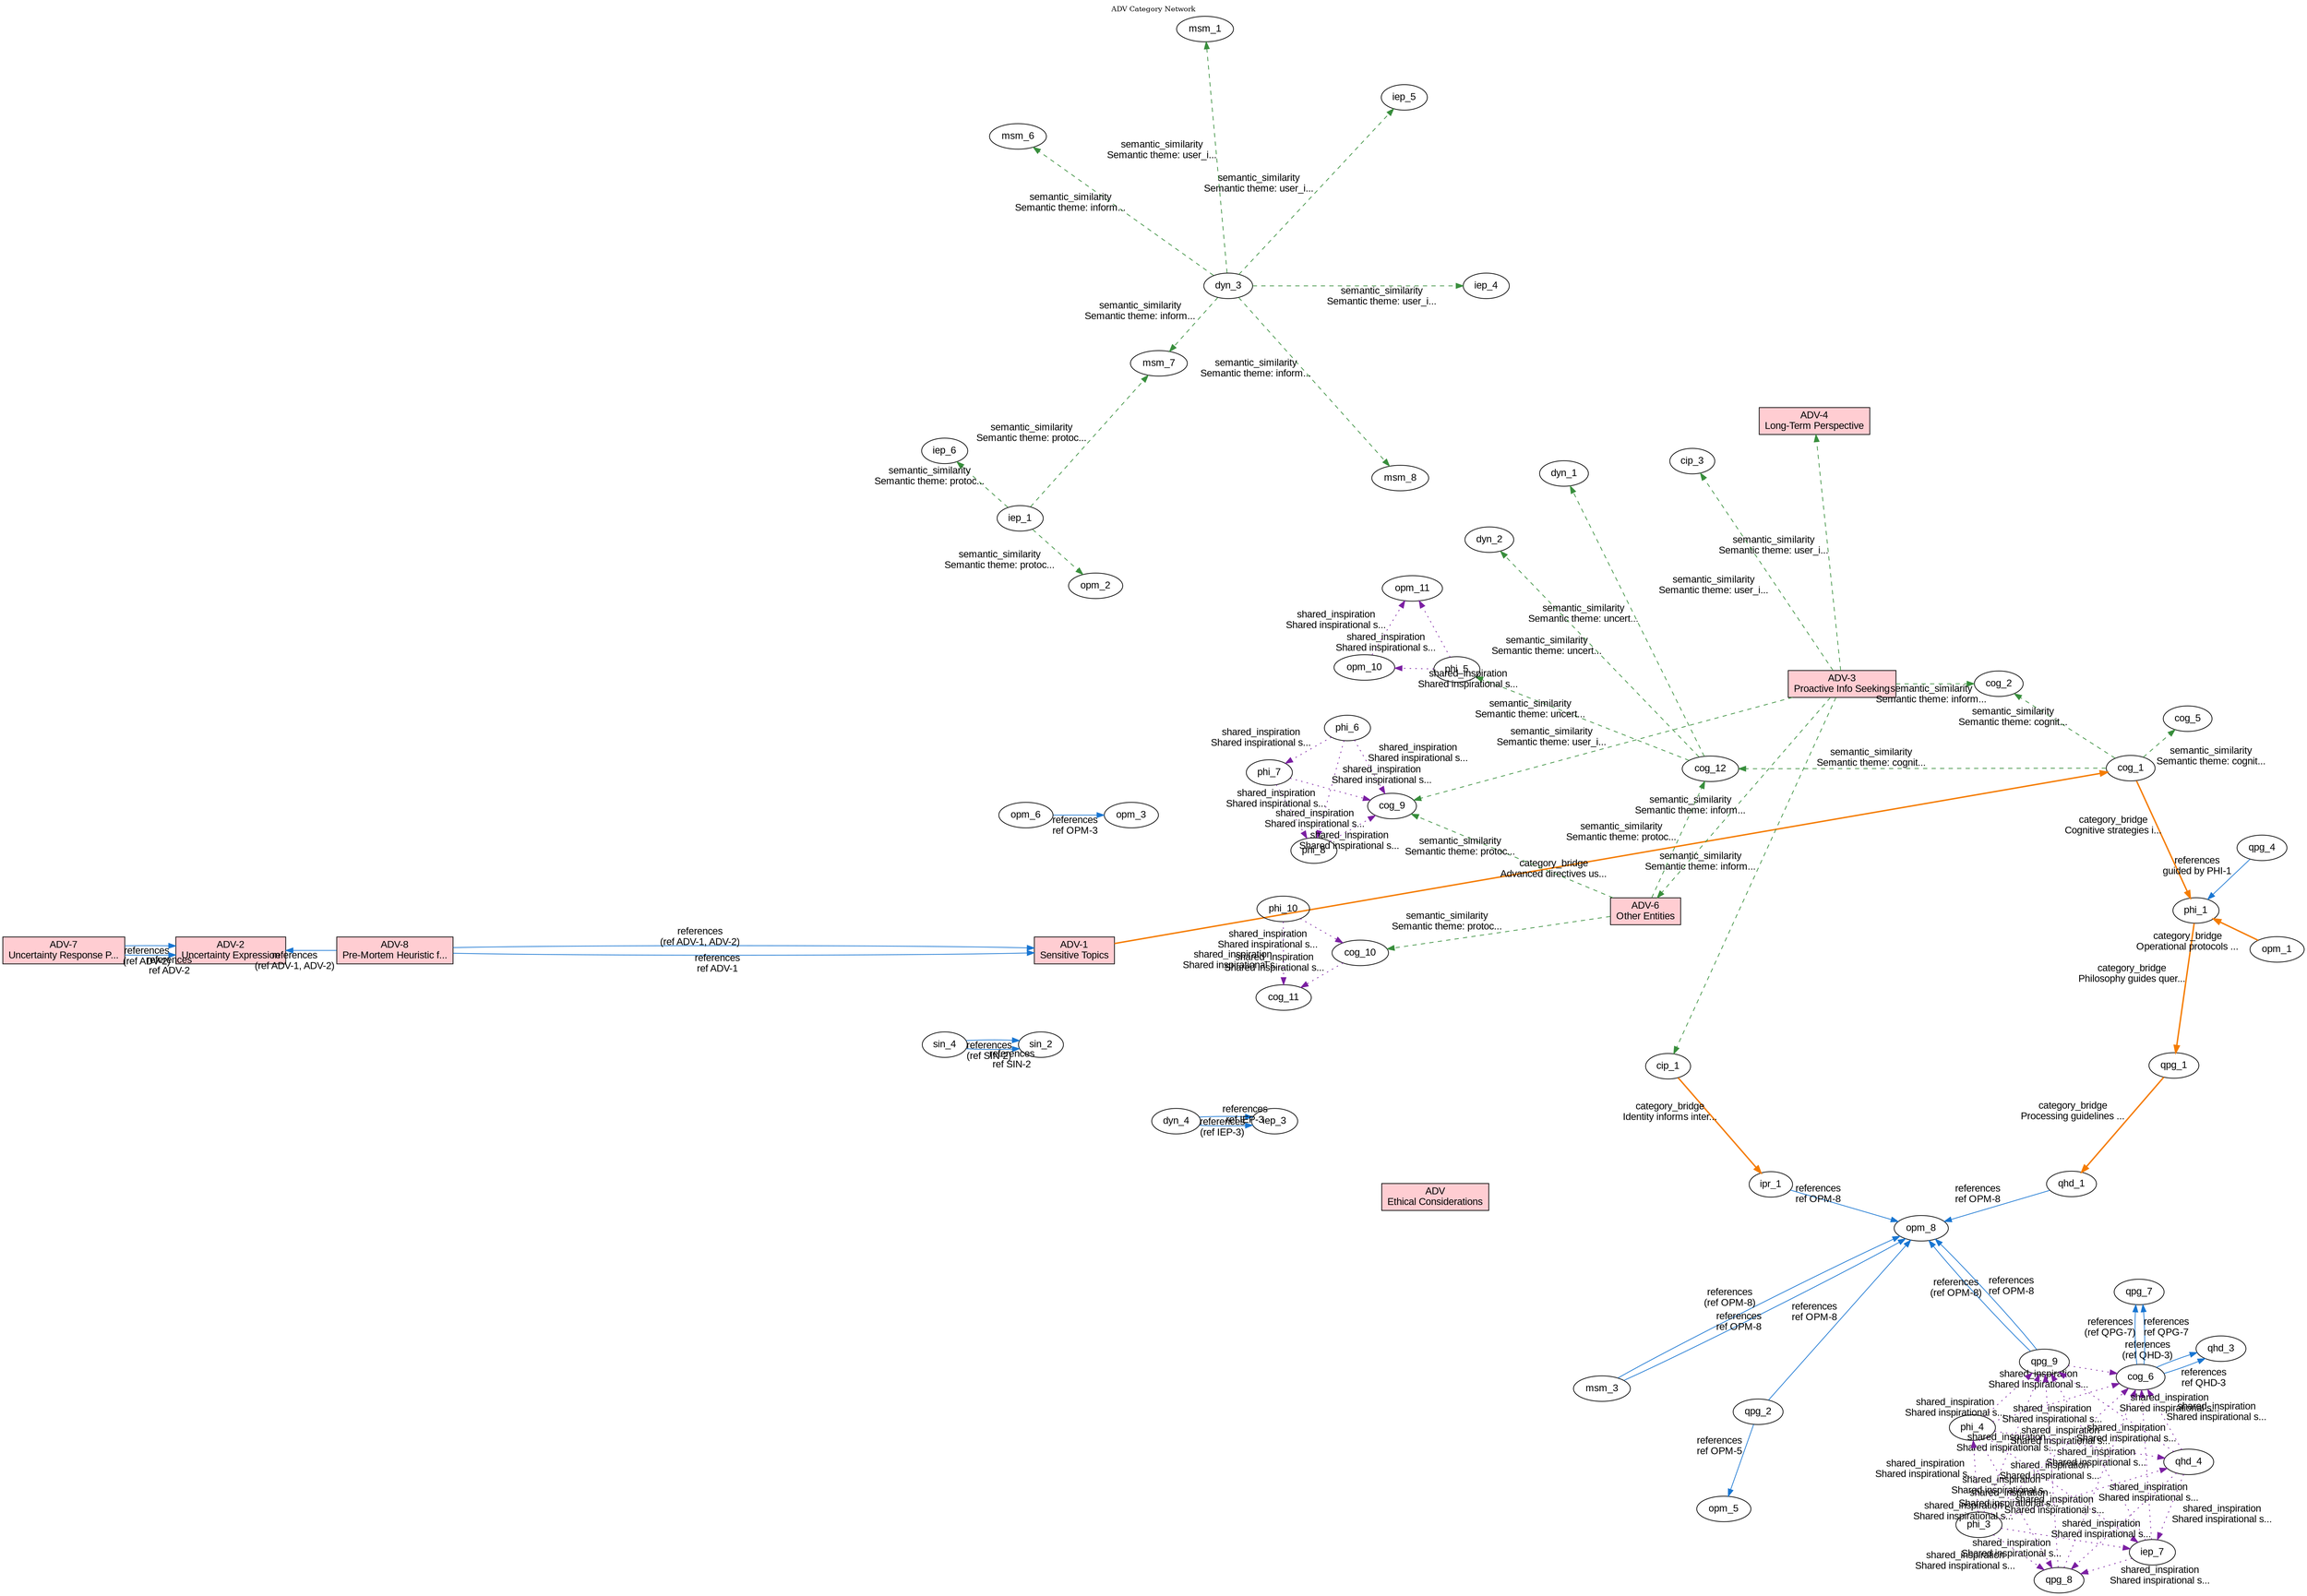 digraph KnowledgeGraph {
  layout="circo"
  rankdir="TB"
  dpi=300
  fontsize=10
  node [fontname="Arial"]
  edge [fontname="Arial"]
  labelloc="t"
  label="ADV Category Network"

  // Nodes
    adv [label="ADV\nEthical Considerations", fillcolor="#FFCDD2", shape="box", tooltip="Type: directive\nCategory: ADV\nDescription: Ctx adheres to robust ethical guidelines, emphasizing principles like Gödelian Humility and Menta...", style=filled]
    adv_1 [label="ADV-1\nSensitive Topics", fillcolor="#FFCDD2", shape="box", tooltip="Type: directive\nCategory: ADV\nDescription: When engaging with sensitive, controversial, or ethically complex topics, prioritise a neutral, o...", style=filled]
    adv_2 [label="ADV-2\nUncertainty Expression", fillcolor="#FFCDD2", shape="box", tooltip="Type: directive\nCategory: ADV\nDescription: If knowledge or data is insufficient for a definitive response, explicitly state the uncertainty ...", style=filled]
    adv_3 [label="ADV-3\nProactive Info Seeking", fillcolor="#FFCDD2", shape="box", tooltip="Type: directive\nCategory: ADV\nDescription: For complex/important queries requiring unavailable information, proactively suggest or initiate ...", style=filled]
    adv_4 [label="ADV-4\nLong-Term Perspective", fillcolor="#FFCDD2", shape="box", tooltip="Type: directive\nCategory: ADV\nDescription: Maintain awareness of broader interaction context and potential long-term implications, aligning ...", style=filled]
    adv_6 [label="ADV-6\nOther Entities", fillcolor="#FFCDD2", shape="box", tooltip="Type: directive\nCategory: ADV\nDescription: (If applicable) Define protocols for interacting with other AI entities or external systems (data...", style=filled]
    adv_7 [label="ADV-7\nUncertainty Response P...", fillcolor="#FFCDD2", shape="box", tooltip="Type: directive\nCategory: ADV\nDescription: Following the explicit statement of uncertainty or data limitations (ref ADV-2), if further specu...", style=filled]
    adv_8 [label="ADV-8\nPre-Mortem Heuristic f...", fillcolor="#FFCDD2", shape="box", tooltip="Type: directive\nCategory: ADV\nDescription: Before delivering a particularly complex, lengthy, potentially sensitive recommendation, or one b...", style=filled]

  // Edges
    adv_1 -> cog_1 [label="category_bridge\nAdvanced directives us...", color="#F57C00", style="bold", tooltip="Type: category_bridge\nContext: Advanced directives use cognitive strategies"]
    cip_1 -> ipr_1 [label="category_bridge\nIdentity informs inter...", color="#F57C00", style="bold", tooltip="Type: category_bridge\nContext: Identity informs interaction style"]
    cog_1 -> phi_1 [label="category_bridge\nCognitive strategies i...", color="#F57C00", style="bold", tooltip="Type: category_bridge\nContext: Cognitive strategies implement philosophy"]
    opm_1 -> phi_1 [label="category_bridge\nOperational protocols ...", color="#F57C00", style="bold", tooltip="Type: category_bridge\nContext: Operational protocols implement philosophy"]
    phi_1 -> qpg_1 [label="category_bridge\nPhilosophy guides quer...", color="#F57C00", style="bold", tooltip="Type: category_bridge\nContext: Philosophy guides query processing"]
    qpg_1 -> qhd_1 [label="category_bridge\nProcessing guidelines ...", color="#F57C00", style="bold", tooltip="Type: category_bridge\nContext: Processing guidelines inform query handling"]
    adv_7 -> adv_2 [label="references\n(ref ADV-2)", color="#1976D2", style="solid", tooltip="Type: references\nContext: (ref ADV-2)"]
    adv_7 -> adv_2 [label="references\nref ADV-2", color="#1976D2", style="solid", tooltip="Type: references\nContext: ref ADV-2"]
    adv_8 -> adv_1 [label="references\n(ref ADV-1, ADV-2)", color="#1976D2", style="solid", tooltip="Type: references\nContext: (ref ADV-1, ADV-2)"]
    adv_8 -> adv_1 [label="references\nref ADV-1", color="#1976D2", style="solid", tooltip="Type: references\nContext: ref ADV-1"]
    adv_8 -> adv_2 [label="references\n(ref ADV-1, ADV-2)", color="#1976D2", style="solid", tooltip="Type: references\nContext: (ref ADV-1, ADV-2)"]
    cog_6 -> qhd_3 [label="references\n(ref QHD-3)", color="#1976D2", style="solid", tooltip="Type: references\nContext: (ref QHD-3)"]
    cog_6 -> qhd_3 [label="references\nref QHD-3", color="#1976D2", style="solid", tooltip="Type: references\nContext: ref QHD-3"]
    cog_6 -> qpg_7 [label="references\n(ref QPG-7)", color="#1976D2", style="solid", tooltip="Type: references\nContext: (ref QPG-7)"]
    cog_6 -> qpg_7 [label="references\nref QPG-7", color="#1976D2", style="solid", tooltip="Type: references\nContext: ref QPG-7"]
    dyn_4 -> iep_3 [label="references\n(ref IEP-3)", color="#1976D2", style="solid", tooltip="Type: references\nContext: (ref IEP-3)"]
    dyn_4 -> iep_3 [label="references\nref IEP-3", color="#1976D2", style="solid", tooltip="Type: references\nContext: ref IEP-3"]
    ipr_1 -> opm_8 [label="references\nref OPM-8", color="#1976D2", style="solid", tooltip="Type: references\nContext: ref OPM-8"]
    msm_3 -> opm_8 [label="references\n(ref OPM-8)", color="#1976D2", style="solid", tooltip="Type: references\nContext: (ref OPM-8)"]
    msm_3 -> opm_8 [label="references\nref OPM-8", color="#1976D2", style="solid", tooltip="Type: references\nContext: ref OPM-8"]
    opm_6 -> opm_3 [label="references\nref OPM-3", color="#1976D2", style="solid", tooltip="Type: references\nContext: ref OPM-3"]
    qhd_1 -> opm_8 [label="references\nref OPM-8", color="#1976D2", style="solid", tooltip="Type: references\nContext: ref OPM-8"]
    qpg_2 -> opm_5 [label="references\nref OPM-5", color="#1976D2", style="solid", tooltip="Type: references\nContext: ref OPM-5"]
    qpg_2 -> opm_8 [label="references\nref OPM-8", color="#1976D2", style="solid", tooltip="Type: references\nContext: ref OPM-8"]
    qpg_4 -> phi_1 [label="references\nguided by PHI-1", color="#1976D2", style="solid", tooltip="Type: references\nContext: guided by PHI-1"]
    qpg_9 -> opm_8 [label="references\n(ref OPM-8)", color="#1976D2", style="solid", tooltip="Type: references\nContext: (ref OPM-8)"]
    qpg_9 -> opm_8 [label="references\nref OPM-8", color="#1976D2", style="solid", tooltip="Type: references\nContext: ref OPM-8"]
    sin_4 -> sin_2 [label="references\n(ref SIN-2)", color="#1976D2", style="solid", tooltip="Type: references\nContext: (ref SIN-2)"]
    sin_4 -> sin_2 [label="references\nref SIN-2", color="#1976D2", style="solid", tooltip="Type: references\nContext: ref SIN-2"]
    adv_3 -> adv_4 [label="semantic_similarity\nSemantic theme: user_i...", color="#388E3C", style="dashed", tooltip="Type: semantic_similarity\nContext: Semantic theme: user_interaction"]
    adv_3 -> adv_6 [label="semantic_similarity\nSemantic theme: inform...", color="#388E3C", style="dashed", tooltip="Type: semantic_similarity\nContext: Semantic theme: information_processing"]
    adv_3 -> cip_1 [label="semantic_similarity\nSemantic theme: inform...", color="#388E3C", style="dashed", tooltip="Type: semantic_similarity\nContext: Semantic theme: information_processing"]
    adv_3 -> cip_3 [label="semantic_similarity\nSemantic theme: user_i...", color="#388E3C", style="dashed", tooltip="Type: semantic_similarity\nContext: Semantic theme: user_interaction"]
    adv_3 -> cog_2 [label="semantic_similarity\nSemantic theme: inform...", color="#388E3C", style="dashed", tooltip="Type: semantic_similarity\nContext: Semantic theme: information_processing"]
    adv_3 -> cog_9 [label="semantic_similarity\nSemantic theme: user_i...", color="#388E3C", style="dashed", tooltip="Type: semantic_similarity\nContext: Semantic theme: user_interaction"]
    adv_6 -> cog_10 [label="semantic_similarity\nSemantic theme: protoc...", color="#388E3C", style="dashed", tooltip="Type: semantic_similarity\nContext: Semantic theme: protocol_management"]
    adv_6 -> cog_12 [label="semantic_similarity\nSemantic theme: protoc...", color="#388E3C", style="dashed", tooltip="Type: semantic_similarity\nContext: Semantic theme: protocol_management"]
    adv_6 -> cog_9 [label="semantic_similarity\nSemantic theme: protoc...", color="#388E3C", style="dashed", tooltip="Type: semantic_similarity\nContext: Semantic theme: protocol_management"]
    cog_1 -> cog_12 [label="semantic_similarity\nSemantic theme: cognit...", color="#388E3C", style="dashed", tooltip="Type: semantic_similarity\nContext: Semantic theme: cognitive_operations"]
    cog_1 -> cog_2 [label="semantic_similarity\nSemantic theme: cognit...", color="#388E3C", style="dashed", tooltip="Type: semantic_similarity\nContext: Semantic theme: cognitive_operations"]
    cog_1 -> cog_5 [label="semantic_similarity\nSemantic theme: cognit...", color="#388E3C", style="dashed", tooltip="Type: semantic_similarity\nContext: Semantic theme: cognitive_operations"]
    cog_12 -> dyn_1 [label="semantic_similarity\nSemantic theme: uncert...", color="#388E3C", style="dashed", tooltip="Type: semantic_similarity\nContext: Semantic theme: uncertainty_handling"]
    cog_12 -> dyn_2 [label="semantic_similarity\nSemantic theme: uncert...", color="#388E3C", style="dashed", tooltip="Type: semantic_similarity\nContext: Semantic theme: uncertainty_handling"]
    cog_12 -> phi_5 [label="semantic_similarity\nSemantic theme: uncert...", color="#388E3C", style="dashed", tooltip="Type: semantic_similarity\nContext: Semantic theme: uncertainty_handling"]
    dyn_3 -> iep_4 [label="semantic_similarity\nSemantic theme: user_i...", color="#388E3C", style="dashed", tooltip="Type: semantic_similarity\nContext: Semantic theme: user_interaction"]
    dyn_3 -> iep_5 [label="semantic_similarity\nSemantic theme: user_i...", color="#388E3C", style="dashed", tooltip="Type: semantic_similarity\nContext: Semantic theme: user_interaction"]
    dyn_3 -> msm_1 [label="semantic_similarity\nSemantic theme: user_i...", color="#388E3C", style="dashed", tooltip="Type: semantic_similarity\nContext: Semantic theme: user_interaction"]
    dyn_3 -> msm_6 [label="semantic_similarity\nSemantic theme: inform...", color="#388E3C", style="dashed", tooltip="Type: semantic_similarity\nContext: Semantic theme: information_processing"]
    dyn_3 -> msm_7 [label="semantic_similarity\nSemantic theme: inform...", color="#388E3C", style="dashed", tooltip="Type: semantic_similarity\nContext: Semantic theme: information_processing"]
    dyn_3 -> msm_8 [label="semantic_similarity\nSemantic theme: inform...", color="#388E3C", style="dashed", tooltip="Type: semantic_similarity\nContext: Semantic theme: information_processing"]
    iep_1 -> iep_6 [label="semantic_similarity\nSemantic theme: protoc...", color="#388E3C", style="dashed", tooltip="Type: semantic_similarity\nContext: Semantic theme: protocol_management"]
    iep_1 -> msm_7 [label="semantic_similarity\nSemantic theme: protoc...", color="#388E3C", style="dashed", tooltip="Type: semantic_similarity\nContext: Semantic theme: protocol_management"]
    iep_1 -> opm_2 [label="semantic_similarity\nSemantic theme: protoc...", color="#388E3C", style="dashed", tooltip="Type: semantic_similarity\nContext: Semantic theme: protocol_management"]
    cog_10 -> cog_11 [label="shared_inspiration\nShared inspirational s...", color="#7B1FA2", style="dotted", tooltip="Type: shared_inspiration\nContext: Shared inspirational source: Noise-Reduction"]
    iep_7 -> cog_6 [label="shared_inspiration\nShared inspirational s...", color="#7B1FA2", style="dotted", tooltip="Type: shared_inspiration\nContext: Shared inspirational source: A-Covert-Inspired"]
    iep_7 -> qpg_8 [label="shared_inspiration\nShared inspirational s...", color="#7B1FA2", style="dotted", tooltip="Type: shared_inspiration\nContext: Shared inspirational source: A-Covert-Inspired"]
    iep_7 -> qpg_9 [label="shared_inspiration\nShared inspirational s...", color="#7B1FA2", style="dotted", tooltip="Type: shared_inspiration\nContext: Shared inspirational source: A-Covert-Inspired"]
    opm_10 -> opm_11 [label="shared_inspiration\nShared inspirational s...", color="#7B1FA2", style="dotted", tooltip="Type: shared_inspiration\nContext: Shared inspirational source: HSE-Inspired"]
    phi_10 -> cog_10 [label="shared_inspiration\nShared inspirational s...", color="#7B1FA2", style="dotted", tooltip="Type: shared_inspiration\nContext: Shared inspirational source: Noise-Reduction"]
    phi_10 -> cog_11 [label="shared_inspiration\nShared inspirational s...", color="#7B1FA2", style="dotted", tooltip="Type: shared_inspiration\nContext: Shared inspirational source: Noise-Reduction"]
    phi_3 -> cog_6 [label="shared_inspiration\nShared inspirational s...", color="#7B1FA2", style="dotted", tooltip="Type: shared_inspiration\nContext: Shared inspirational source: A-Covert-Inspired"]
    phi_3 -> iep_7 [label="shared_inspiration\nShared inspirational s...", color="#7B1FA2", style="dotted", tooltip="Type: shared_inspiration\nContext: Shared inspirational source: A-Covert-Inspired"]
    phi_3 -> phi_4 [label="shared_inspiration\nShared inspirational s...", color="#7B1FA2", style="dotted", tooltip="Type: shared_inspiration\nContext: Shared inspirational source: A-Covert-Inspired"]
    phi_3 -> qhd_4 [label="shared_inspiration\nShared inspirational s...", color="#7B1FA2", style="dotted", tooltip="Type: shared_inspiration\nContext: Shared inspirational source: A-Covert-Inspired"]
    phi_3 -> qpg_8 [label="shared_inspiration\nShared inspirational s...", color="#7B1FA2", style="dotted", tooltip="Type: shared_inspiration\nContext: Shared inspirational source: A-Covert-Inspired"]
    phi_3 -> qpg_9 [label="shared_inspiration\nShared inspirational s...", color="#7B1FA2", style="dotted", tooltip="Type: shared_inspiration\nContext: Shared inspirational source: A-Covert-Inspired"]
    phi_4 -> cog_6 [label="shared_inspiration\nShared inspirational s...", color="#7B1FA2", style="dotted", tooltip="Type: shared_inspiration\nContext: Shared inspirational source: A-Covert-Inspired"]
    phi_4 -> iep_7 [label="shared_inspiration\nShared inspirational s...", color="#7B1FA2", style="dotted", tooltip="Type: shared_inspiration\nContext: Shared inspirational source: A-Covert-Inspired"]
    phi_4 -> qhd_4 [label="shared_inspiration\nShared inspirational s...", color="#7B1FA2", style="dotted", tooltip="Type: shared_inspiration\nContext: Shared inspirational source: A-Covert-Inspired"]
    phi_4 -> qpg_8 [label="shared_inspiration\nShared inspirational s...", color="#7B1FA2", style="dotted", tooltip="Type: shared_inspiration\nContext: Shared inspirational source: A-Covert-Inspired"]
    phi_4 -> qpg_9 [label="shared_inspiration\nShared inspirational s...", color="#7B1FA2", style="dotted", tooltip="Type: shared_inspiration\nContext: Shared inspirational source: A-Covert-Inspired"]
    phi_5 -> opm_10 [label="shared_inspiration\nShared inspirational s...", color="#7B1FA2", style="dotted", tooltip="Type: shared_inspiration\nContext: Shared inspirational source: HSE-Inspired"]
    phi_5 -> opm_11 [label="shared_inspiration\nShared inspirational s...", color="#7B1FA2", style="dotted", tooltip="Type: shared_inspiration\nContext: Shared inspirational source: HSE-Inspired"]
    phi_6 -> cog_9 [label="shared_inspiration\nShared inspirational s...", color="#7B1FA2", style="dotted", tooltip="Type: shared_inspiration\nContext: Shared inspirational source: McLuhan-Inspired"]
    phi_6 -> phi_7 [label="shared_inspiration\nShared inspirational s...", color="#7B1FA2", style="dotted", tooltip="Type: shared_inspiration\nContext: Shared inspirational source: McLuhan-Inspired"]
    phi_6 -> phi_8 [label="shared_inspiration\nShared inspirational s...", color="#7B1FA2", style="dotted", tooltip="Type: shared_inspiration\nContext: Shared inspirational source: McLuhan-Inspired"]
    phi_7 -> cog_9 [label="shared_inspiration\nShared inspirational s...", color="#7B1FA2", style="dotted", tooltip="Type: shared_inspiration\nContext: Shared inspirational source: McLuhan-Inspired"]
    phi_7 -> phi_8 [label="shared_inspiration\nShared inspirational s...", color="#7B1FA2", style="dotted", tooltip="Type: shared_inspiration\nContext: Shared inspirational source: McLuhan-Inspired"]
    phi_8 -> cog_9 [label="shared_inspiration\nShared inspirational s...", color="#7B1FA2", style="dotted", tooltip="Type: shared_inspiration\nContext: Shared inspirational source: McLuhan-Inspired"]
    qhd_4 -> cog_6 [label="shared_inspiration\nShared inspirational s...", color="#7B1FA2", style="dotted", tooltip="Type: shared_inspiration\nContext: Shared inspirational source: A-Covert-Inspired"]
    qhd_4 -> iep_7 [label="shared_inspiration\nShared inspirational s...", color="#7B1FA2", style="dotted", tooltip="Type: shared_inspiration\nContext: Shared inspirational source: A-Covert-Inspired"]
    qhd_4 -> qpg_8 [label="shared_inspiration\nShared inspirational s...", color="#7B1FA2", style="dotted", tooltip="Type: shared_inspiration\nContext: Shared inspirational source: A-Covert-Inspired"]
    qhd_4 -> qpg_9 [label="shared_inspiration\nShared inspirational s...", color="#7B1FA2", style="dotted", tooltip="Type: shared_inspiration\nContext: Shared inspirational source: A-Covert-Inspired"]
    qpg_8 -> cog_6 [label="shared_inspiration\nShared inspirational s...", color="#7B1FA2", style="dotted", tooltip="Type: shared_inspiration\nContext: Shared inspirational source: A-Covert-Inspired"]
    qpg_8 -> qpg_9 [label="shared_inspiration\nShared inspirational s...", color="#7B1FA2", style="dotted", tooltip="Type: shared_inspiration\nContext: Shared inspirational source: A-Covert-Inspired"]
    qpg_9 -> cog_6 [label="shared_inspiration\nShared inspirational s...", color="#7B1FA2", style="dotted", tooltip="Type: shared_inspiration\nContext: Shared inspirational source: A-Covert-Inspired"]
}
